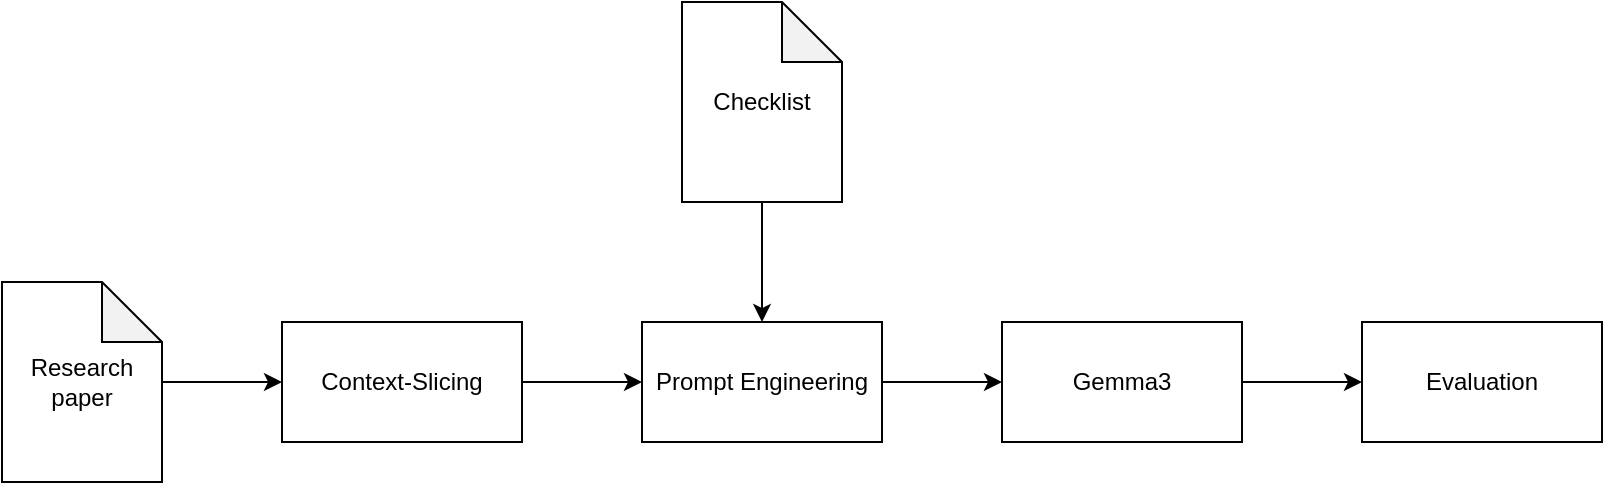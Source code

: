 <mxfile version="27.1.4">
  <diagram name="Seite-1" id="aL-hVNjjQDXxCaIc-2pr">
    <mxGraphModel grid="1" page="1" gridSize="10" guides="1" tooltips="1" connect="1" arrows="1" fold="1" pageScale="1" pageWidth="1200" pageHeight="1000" math="0" shadow="0">
      <root>
        <mxCell id="0" />
        <mxCell id="1" parent="0" />
        <mxCell id="KYULwdcVp-yhQWViKKO0-4" style="edgeStyle=orthogonalEdgeStyle;rounded=0;orthogonalLoop=1;jettySize=auto;html=1;entryX=0;entryY=0.5;entryDx=0;entryDy=0;" edge="1" parent="1" source="_ITIzE4KJAf3eLk_w8do-1" target="_ITIzE4KJAf3eLk_w8do-21">
          <mxGeometry relative="1" as="geometry" />
        </mxCell>
        <mxCell id="_ITIzE4KJAf3eLk_w8do-1" value="Gemma3" style="rounded=0;whiteSpace=wrap;html=1;labelBackgroundColor=none;" vertex="1" parent="1">
          <mxGeometry x="510" y="500" width="120" height="60" as="geometry" />
        </mxCell>
        <mxCell id="KYULwdcVp-yhQWViKKO0-5" style="edgeStyle=orthogonalEdgeStyle;rounded=0;orthogonalLoop=1;jettySize=auto;html=1;entryX=0.5;entryY=0;entryDx=0;entryDy=0;" edge="1" parent="1" source="_ITIzE4KJAf3eLk_w8do-6" target="_ITIzE4KJAf3eLk_w8do-22">
          <mxGeometry relative="1" as="geometry" />
        </mxCell>
        <mxCell id="_ITIzE4KJAf3eLk_w8do-6" value="Checklist" style="shape=note;whiteSpace=wrap;html=1;backgroundOutline=1;darkOpacity=0.05;labelBackgroundColor=none;" vertex="1" parent="1">
          <mxGeometry x="350" y="340" width="80" height="100" as="geometry" />
        </mxCell>
        <mxCell id="_ITIzE4KJAf3eLk_w8do-10" style="edgeStyle=orthogonalEdgeStyle;rounded=0;orthogonalLoop=1;jettySize=auto;html=1;entryX=0;entryY=0.5;entryDx=0;entryDy=0;labelBackgroundColor=none;fontColor=default;" edge="1" parent="1" source="_ITIzE4KJAf3eLk_w8do-7" target="_ITIzE4KJAf3eLk_w8do-8">
          <mxGeometry relative="1" as="geometry" />
        </mxCell>
        <mxCell id="_ITIzE4KJAf3eLk_w8do-7" value="Research paper" style="shape=note;whiteSpace=wrap;html=1;backgroundOutline=1;darkOpacity=0.05;labelBackgroundColor=none;" vertex="1" parent="1">
          <mxGeometry x="10" y="480" width="80" height="100" as="geometry" />
        </mxCell>
        <mxCell id="KYULwdcVp-yhQWViKKO0-1" style="edgeStyle=orthogonalEdgeStyle;rounded=0;orthogonalLoop=1;jettySize=auto;html=1;entryX=0;entryY=0.5;entryDx=0;entryDy=0;" edge="1" parent="1" source="_ITIzE4KJAf3eLk_w8do-8" target="_ITIzE4KJAf3eLk_w8do-22">
          <mxGeometry relative="1" as="geometry" />
        </mxCell>
        <mxCell id="_ITIzE4KJAf3eLk_w8do-8" value="Context-Slicing" style="rounded=0;whiteSpace=wrap;html=1;labelBackgroundColor=none;" vertex="1" parent="1">
          <mxGeometry x="150" y="500" width="120" height="60" as="geometry" />
        </mxCell>
        <mxCell id="_ITIzE4KJAf3eLk_w8do-21" value="Evaluation" style="rounded=0;whiteSpace=wrap;html=1;labelBackgroundColor=none;" vertex="1" parent="1">
          <mxGeometry x="690" y="500" width="120" height="60" as="geometry" />
        </mxCell>
        <mxCell id="KYULwdcVp-yhQWViKKO0-3" style="edgeStyle=orthogonalEdgeStyle;rounded=0;orthogonalLoop=1;jettySize=auto;html=1;entryX=0;entryY=0.5;entryDx=0;entryDy=0;" edge="1" parent="1" source="_ITIzE4KJAf3eLk_w8do-22" target="_ITIzE4KJAf3eLk_w8do-1">
          <mxGeometry relative="1" as="geometry" />
        </mxCell>
        <mxCell id="_ITIzE4KJAf3eLk_w8do-22" value="Prompt Engineering" style="rounded=0;whiteSpace=wrap;html=1;labelBackgroundColor=none;" vertex="1" parent="1">
          <mxGeometry x="330" y="500" width="120" height="60" as="geometry" />
        </mxCell>
      </root>
    </mxGraphModel>
  </diagram>
</mxfile>
